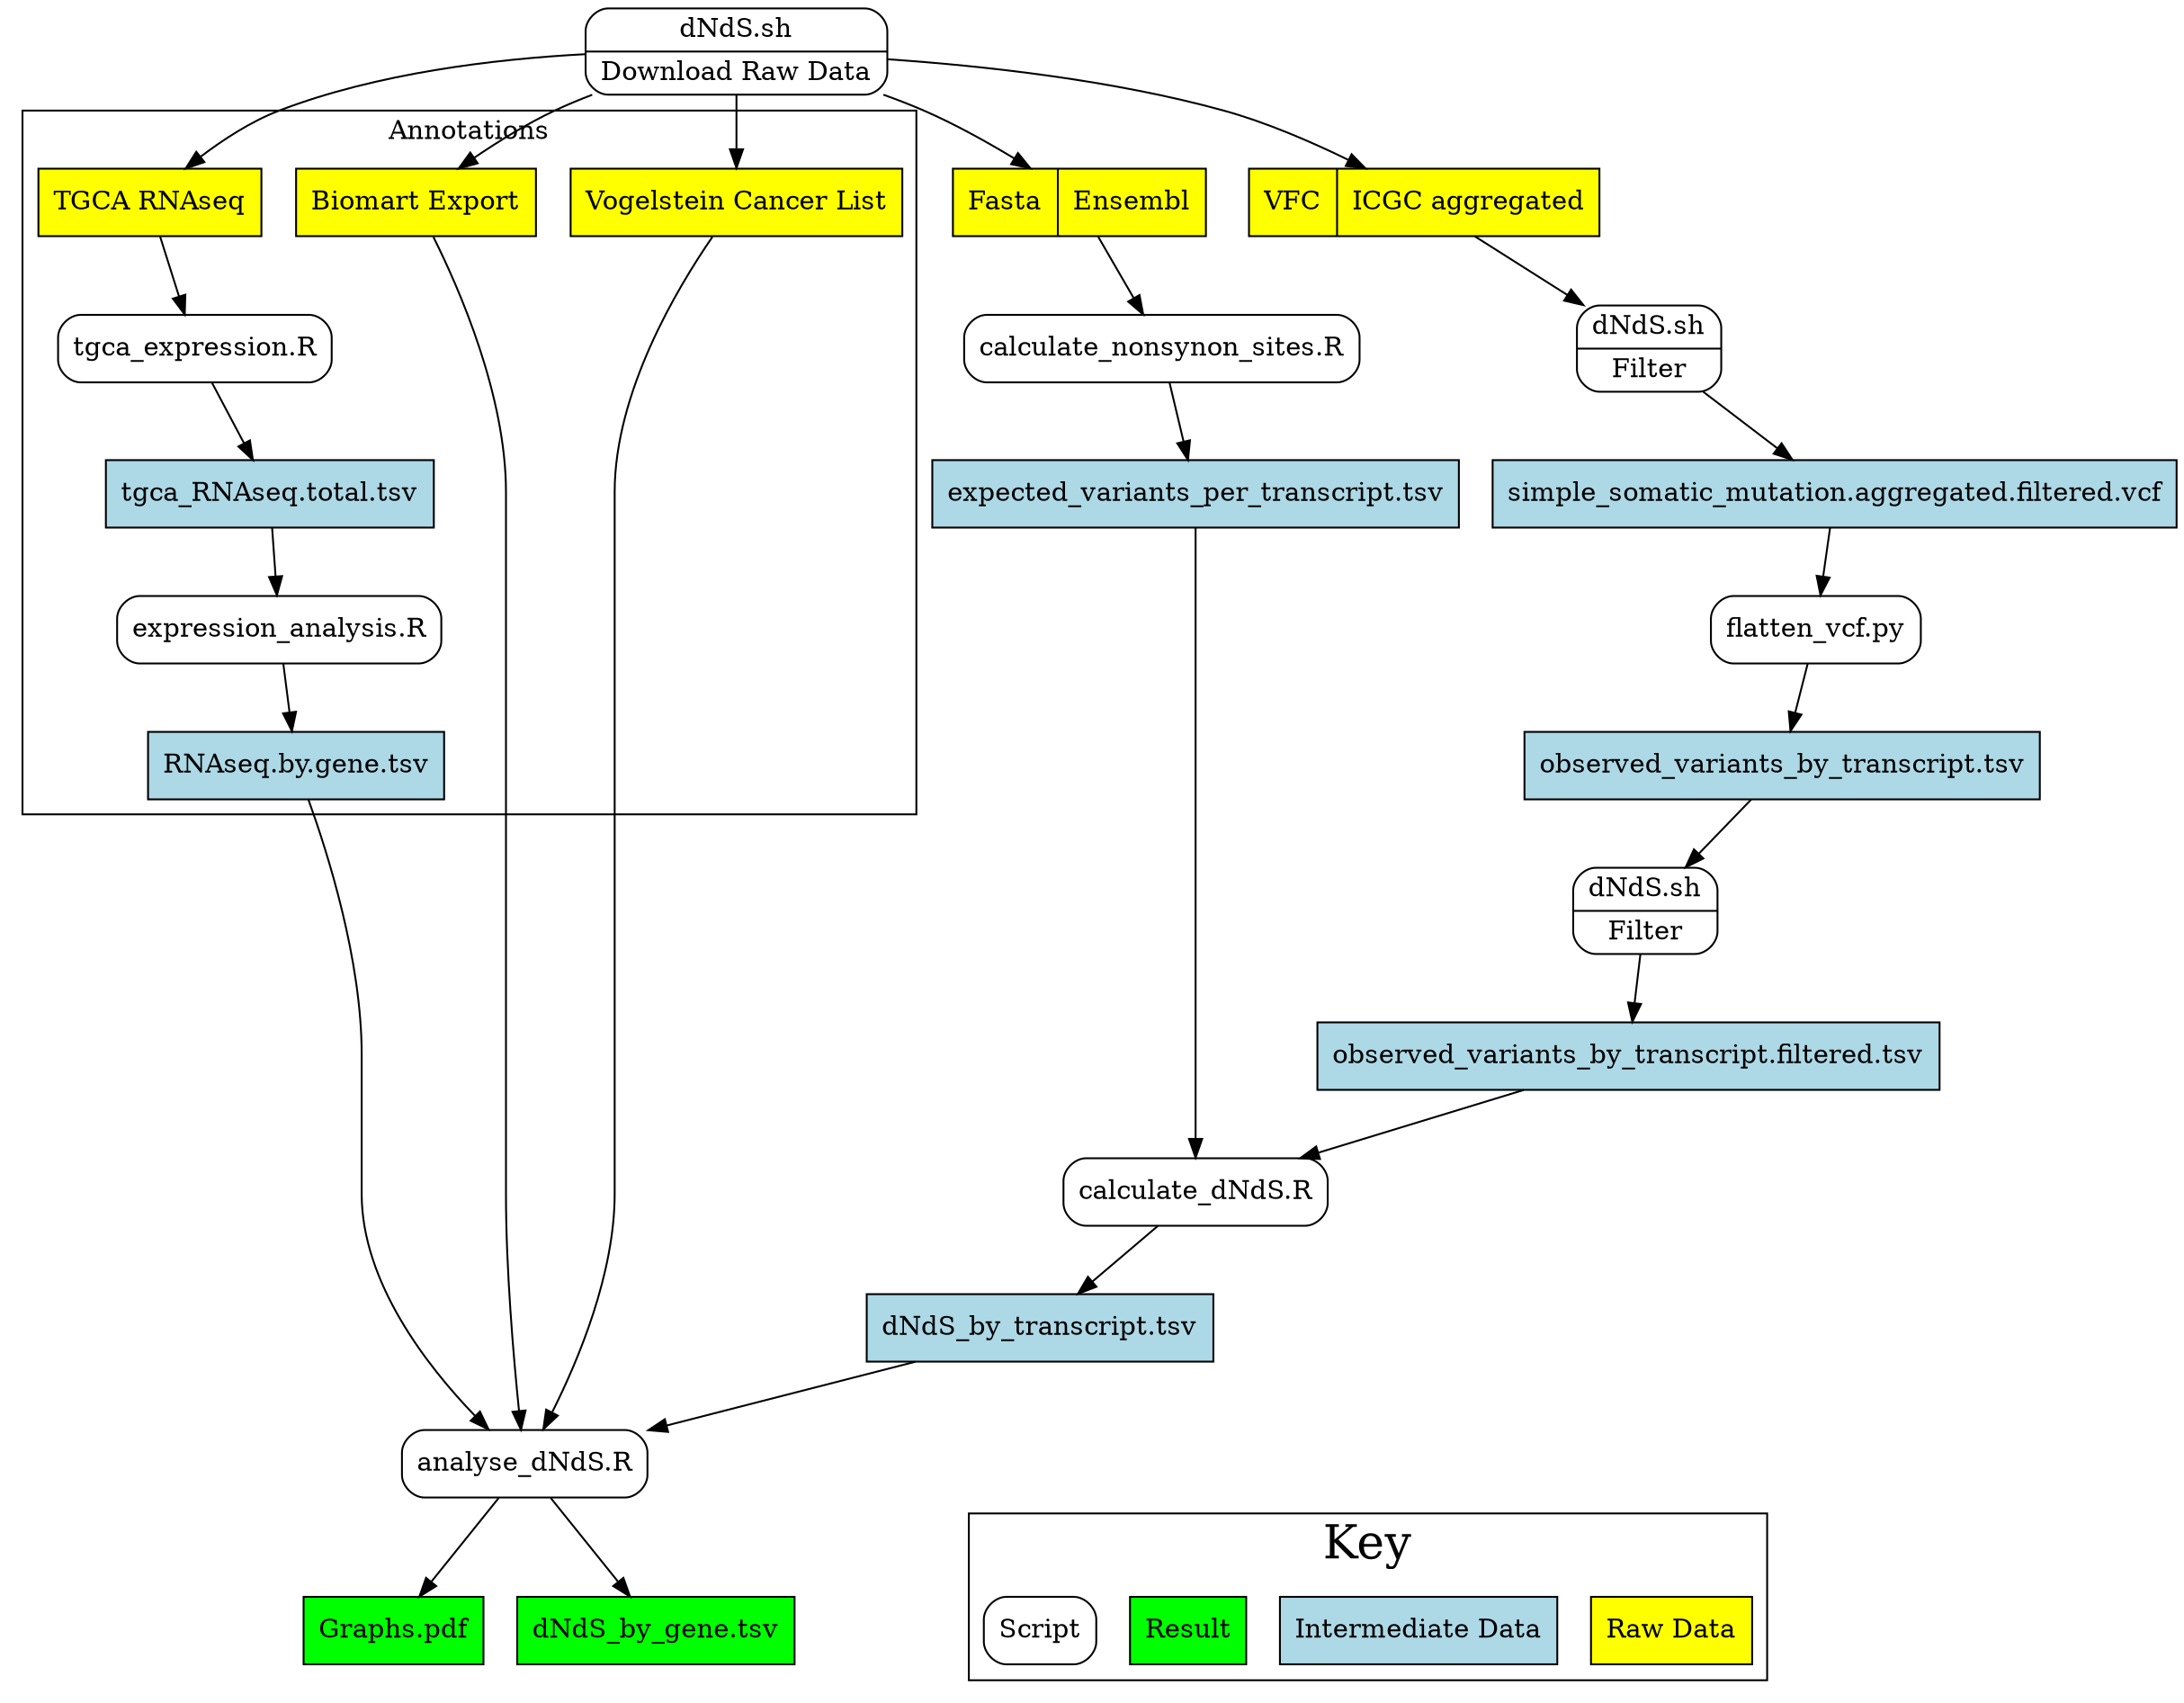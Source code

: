 # create on the command line by:
# dot -Tpng data_flow_diagram.gv -o data_flow_diagram.png
digraph dfd2{
	graph [ dpi = 150 ]; 
        node[shape=record]
        subgraph level0{
        enti1 [label="Fasta | Ensembl", style=filled, fillcolor=yellow];
        enti2 [label="VFC | ICGC aggregated", style=filled, fillcolor=yellow];
                        {rank=same; enti1, enti2}

        enti5 [label="expected_variants_per_transcript.tsv" shape=box, style=filled, fillcolor=lightblue];
        enti8 [label="observed_variants_by_transcript.tsv" shape=box, style=filled, fillcolor=lightblue];
        enti9 [label="dNdS_by_transcript.tsv" shape=box, style=filled, fillcolor=lightblue];
        enti10 [label="dNdS_by_gene.tsv" shape=box, style=filled, fillcolor=green];
        enti11 [label="Graphs.pdf" shape=box, style=filled, fillcolor=green];
        enti14 [label="simple_somatic_mutation.aggregated.filtered.vcf" shape=box, style=filled, fillcolor=lightblue];
        enti15 [label="observed_variants_by_transcript.filtered.tsv" shape=box, style=filled, fillcolor=lightblue];

        proc1 [label="calculate_nonsynon_sites.R}" shape=Mrecord];
        proc3 [label="calculate_dNdS.R}" shape=Mrecord];
        proc4 [label="analyse_dNdS.R}" shape=Mrecord];
        proc5 [label="flatten_vcf.py}" shape=Mrecord];
        proc8 [label="{dNdS.sh|Download Raw Data}" shape=Mrecord];
        proc9 [label="{dNdS.sh|Filter}" shape=Mrecord];
        proc10 [label="{dNdS.sh|Filter}" shape=Mrecord];
        }

       subgraph cluster_level1{
                        label ="Annotations" rank="max";
        		enti3 [label="Biomart Export" shape=box, style=filled, fillcolor=yellow];
	        	enti4 [label="Vogelstein Cancer List" shape=box, style=filled, fillcolor=yellow];
	        	enti12 [label="TGCA RNAseq" shape=box, style=filled, fillcolor=yellow];

			enti7 [label="tgca_RNAseq.total.tsv" shape=box, style=filled, fillcolor=lightblue];
			enti13 [label="RNAseq.by.gene.tsv" shape=box, style=filled, fillcolor=lightblue];

	        	proc6 [label="tgca_expression.R}" shape=Mrecord];
	        	proc7 [label="expression_analysis.R}" shape=Mrecord];

                       # store1 [label="<f0>    |<f1> Data store one"];
                       # store2 [label="<f0>   |<f1> Data store two"];
                       # {rank=same; store1, store2}

        }

	subgraph cluster_level2{
                        label ="Key" fontsize="25" rank="min";
        		raw [label="Raw Data" shape=box, style=filled, fillcolor=yellow];
			data [label="Intermediate Data" shape=box, style=filled, fillcolor=lightblue];
		       results [label="Result" shape=box, style=filled, fillcolor=green];
	        	script [label="Script" shape=Mrecord];
        }

	# Download Data
	proc8 -> {enti1, enti2,enti3,enti4,enti12}
	
	# Ensembl Fasta
	enti1 -> proc1 -> enti5 -> proc3

	# ICGC VCF
	enti2 -> proc9 -> enti14 -> proc5-> enti8-> proc10-> enti15 -> proc3

	# Calculate dNdS to results
	proc3 -> enti9 -> proc4 -> {enti10 enti11}

	# Add annotations
	{enti3,enti4} -> proc4 

	# RNA Expression
	enti12 -> proc6 -> enti7 -> proc7 -> enti13 -> proc4

	# Key
#	raw -> script -> data -> results [style=invis]
	 enti9 -> script  [style=invis, minlen=2]

}
